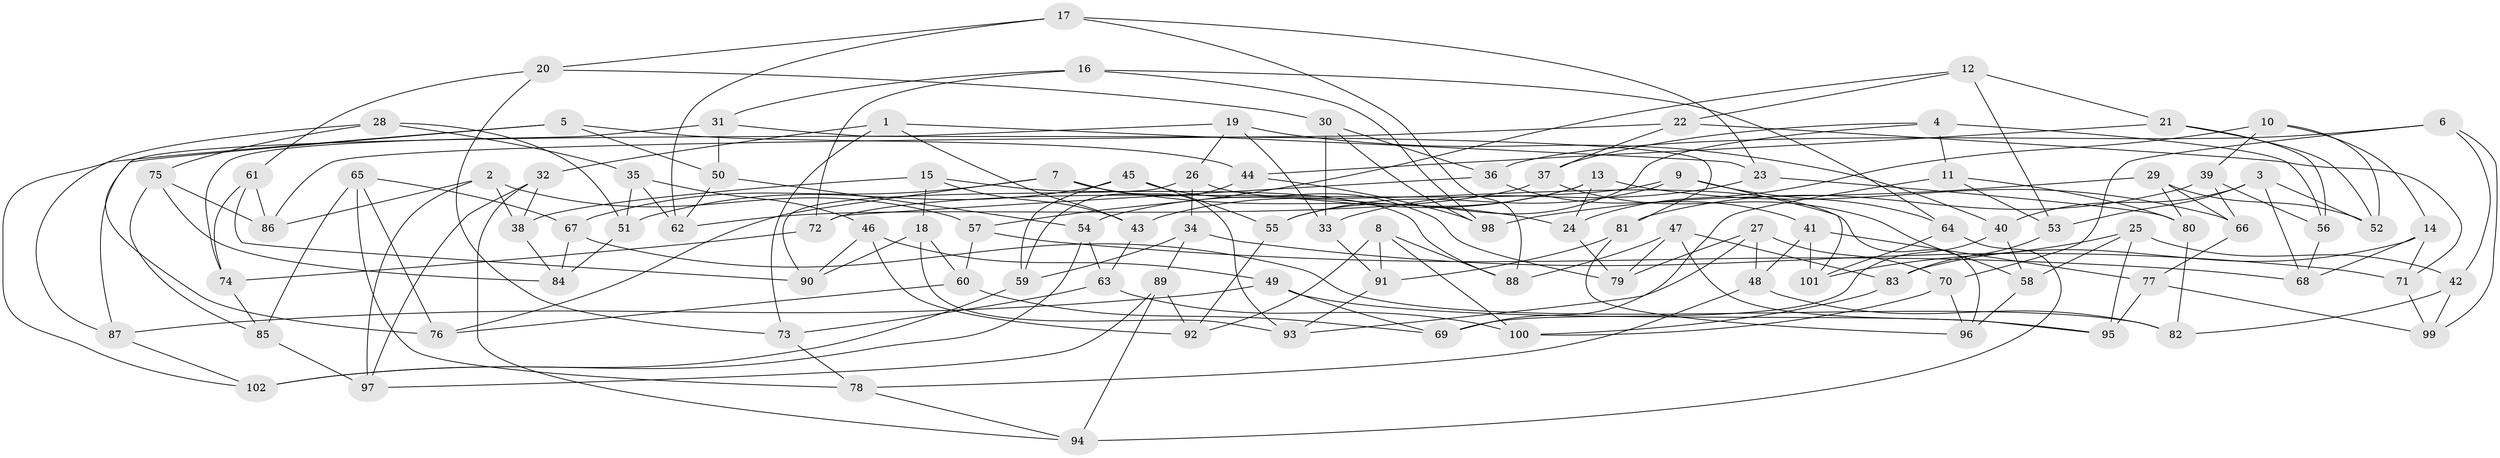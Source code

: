 // Generated by graph-tools (version 1.1) at 2025/03/03/09/25 03:03:03]
// undirected, 102 vertices, 204 edges
graph export_dot {
graph [start="1"]
  node [color=gray90,style=filled];
  1;
  2;
  3;
  4;
  5;
  6;
  7;
  8;
  9;
  10;
  11;
  12;
  13;
  14;
  15;
  16;
  17;
  18;
  19;
  20;
  21;
  22;
  23;
  24;
  25;
  26;
  27;
  28;
  29;
  30;
  31;
  32;
  33;
  34;
  35;
  36;
  37;
  38;
  39;
  40;
  41;
  42;
  43;
  44;
  45;
  46;
  47;
  48;
  49;
  50;
  51;
  52;
  53;
  54;
  55;
  56;
  57;
  58;
  59;
  60;
  61;
  62;
  63;
  64;
  65;
  66;
  67;
  68;
  69;
  70;
  71;
  72;
  73;
  74;
  75;
  76;
  77;
  78;
  79;
  80;
  81;
  82;
  83;
  84;
  85;
  86;
  87;
  88;
  89;
  90;
  91;
  92;
  93;
  94;
  95;
  96;
  97;
  98;
  99;
  100;
  101;
  102;
  1 -- 43;
  1 -- 73;
  1 -- 32;
  1 -- 23;
  2 -- 86;
  2 -- 57;
  2 -- 38;
  2 -- 97;
  3 -- 68;
  3 -- 52;
  3 -- 40;
  3 -- 53;
  4 -- 37;
  4 -- 55;
  4 -- 11;
  4 -- 56;
  5 -- 44;
  5 -- 50;
  5 -- 76;
  5 -- 102;
  6 -- 42;
  6 -- 70;
  6 -- 99;
  6 -- 36;
  7 -- 67;
  7 -- 24;
  7 -- 93;
  7 -- 76;
  8 -- 88;
  8 -- 91;
  8 -- 100;
  8 -- 92;
  9 -- 101;
  9 -- 64;
  9 -- 72;
  9 -- 55;
  10 -- 52;
  10 -- 39;
  10 -- 24;
  10 -- 14;
  11 -- 69;
  11 -- 80;
  11 -- 53;
  12 -- 22;
  12 -- 21;
  12 -- 53;
  12 -- 57;
  13 -- 54;
  13 -- 43;
  13 -- 66;
  13 -- 24;
  14 -- 71;
  14 -- 83;
  14 -- 68;
  15 -- 18;
  15 -- 38;
  15 -- 88;
  15 -- 43;
  16 -- 98;
  16 -- 72;
  16 -- 64;
  16 -- 31;
  17 -- 62;
  17 -- 20;
  17 -- 23;
  17 -- 88;
  18 -- 93;
  18 -- 60;
  18 -- 90;
  19 -- 26;
  19 -- 40;
  19 -- 87;
  19 -- 33;
  20 -- 30;
  20 -- 73;
  20 -- 61;
  21 -- 56;
  21 -- 52;
  21 -- 44;
  22 -- 71;
  22 -- 37;
  22 -- 86;
  23 -- 80;
  23 -- 33;
  24 -- 79;
  25 -- 95;
  25 -- 58;
  25 -- 42;
  25 -- 101;
  26 -- 96;
  26 -- 90;
  26 -- 34;
  27 -- 70;
  27 -- 79;
  27 -- 93;
  27 -- 48;
  28 -- 75;
  28 -- 87;
  28 -- 51;
  28 -- 35;
  29 -- 80;
  29 -- 98;
  29 -- 66;
  29 -- 52;
  30 -- 98;
  30 -- 36;
  30 -- 33;
  31 -- 74;
  31 -- 81;
  31 -- 50;
  32 -- 97;
  32 -- 94;
  32 -- 38;
  33 -- 91;
  34 -- 71;
  34 -- 89;
  34 -- 59;
  35 -- 46;
  35 -- 51;
  35 -- 62;
  36 -- 41;
  36 -- 72;
  37 -- 58;
  37 -- 62;
  38 -- 84;
  39 -- 56;
  39 -- 66;
  39 -- 81;
  40 -- 58;
  40 -- 69;
  41 -- 48;
  41 -- 101;
  41 -- 77;
  42 -- 82;
  42 -- 99;
  43 -- 63;
  44 -- 98;
  44 -- 59;
  45 -- 51;
  45 -- 79;
  45 -- 59;
  45 -- 55;
  46 -- 90;
  46 -- 49;
  46 -- 92;
  47 -- 95;
  47 -- 88;
  47 -- 83;
  47 -- 79;
  48 -- 82;
  48 -- 78;
  49 -- 87;
  49 -- 95;
  49 -- 69;
  50 -- 54;
  50 -- 62;
  51 -- 84;
  53 -- 83;
  54 -- 102;
  54 -- 63;
  55 -- 92;
  56 -- 68;
  57 -- 68;
  57 -- 60;
  58 -- 96;
  59 -- 102;
  60 -- 69;
  60 -- 76;
  61 -- 74;
  61 -- 86;
  61 -- 90;
  63 -- 100;
  63 -- 73;
  64 -- 94;
  64 -- 101;
  65 -- 67;
  65 -- 78;
  65 -- 76;
  65 -- 85;
  66 -- 77;
  67 -- 84;
  67 -- 82;
  70 -- 100;
  70 -- 96;
  71 -- 99;
  72 -- 74;
  73 -- 78;
  74 -- 85;
  75 -- 86;
  75 -- 85;
  75 -- 84;
  77 -- 99;
  77 -- 95;
  78 -- 94;
  80 -- 82;
  81 -- 96;
  81 -- 91;
  83 -- 100;
  85 -- 97;
  87 -- 102;
  89 -- 94;
  89 -- 92;
  89 -- 97;
  91 -- 93;
}
